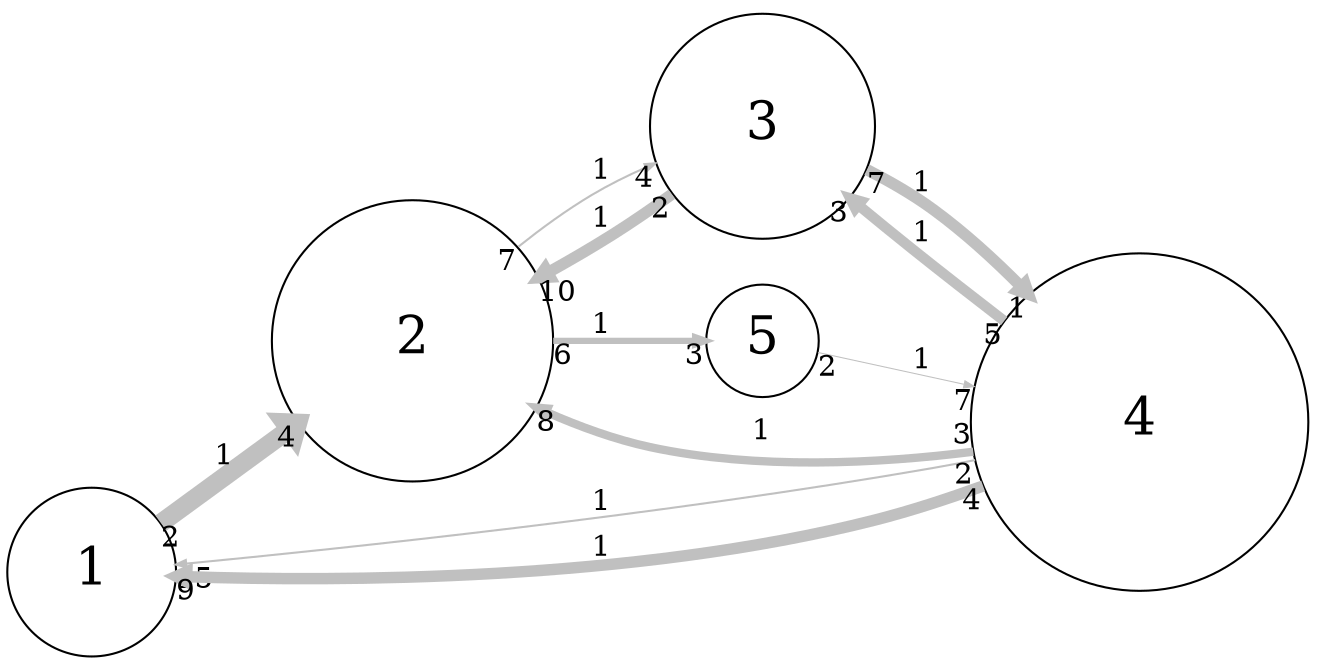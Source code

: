 digraph "" {
	graph [bb="0,0,614.25,307.51",
		overlap=false,
		rankdir=LR,
		ratio=0.5,
		scale=1,
		splines=spline
	];
	node [fontsize=25,
		label="\N",
		shape=circle
	];
	edge [arrowsize=0.5,
		splines=true
	];
	0	[height=1.125,
		label=1,
		pos="40.25,41.527",
		width=1.125];
	1	[height=1.875,
		label=2,
		pos="191.25,151.53",
		width=1.875];
	0 -> 1	[key=0,
		capacity=1,
		color=grey,
		from_pd=1,
		head_lp="139.68,119.95",
		headlabel=4,
		label=1,
		lp="102.25,94.777",
		penwidth=9.0,
		pos="e,136.3,111.7 73.581,65.395 89.107,76.857 108.28,91.009 126.56,104.51",
		pt=3,
		tail_lp="70.206,57.145",
		taillabel=2,
		to_pd=3];
	2	[height=1.5,
		label=3,
		pos="355.25,252.53",
		width=1.5];
	1 -> 2	[key=0,
		capacity=1,
		color=grey,
		from_pd=6,
		head_lp="300.21,243.9",
		headlabel=4,
		label=1,
		lp="280.25,233.78",
		penwidth=1.0,
		pos="e,303.59,235.65 241.23,197.21 252.43,206.32 264.66,215.3 276.88,222.53 283.5,226.44 290.72,230.03 298.01,233.25",
		pt=19,
		tail_lp="237.85,188.96",
		taillabel=7,
		to_pd=3];
	4	[height=0.75,
		label=5,
		pos="355.25,151.53",
		width=0.75];
	1 -> 4	[key=0,
		capacity=1,
		color=grey,
		from_pd=5,
		head_lp="324.59,143.28",
		headlabel=3,
		label=1,
		lp="280.25,159.78",
		penwidth=3.0,
		pos="e,327.97,151.53 259.08,151.53 279.52,151.53 301.21,151.53 318.71,151.53",
		pt=15,
		tail_lp="262.45,143.28",
		taillabel=6,
		to_pd=2];
	2 -> 1	[key=0,
		capacity=1,
		color=grey,
		from_pd=1,
		head_lp="258.08,191.11",
		headlabel=10,
		label=1,
		lp="280.25,209.78",
		penwidth=5.5,
		pos="e,251.33,182.86 311.47,220.74 302.41,214.35 292.8,207.82 283.62,202.03 276.4,197.47 268.75,192.88 261.06,188.43",
		pt=10,
		tail_lp="314.84,228.99",
		taillabel=2,
		to_pd=9];
	3	[height=2.25,
		label=4,
		pos="533.25,111.53",
		width=2.25];
	2 -> 3	[key=0,
		capacity=1,
		color=grey,
		from_pd=6,
		head_lp="477.64,182.04",
		headlabel=1,
		label=1,
		lp="431.25,226.78",
		penwidth=5.5,
		pos="e,481.01,173.79 405.94,232.54 415.83,227.62 425.86,221.9 434.62,215.53 448.09,205.73 461.23,193.9 473.27,181.78",
		pt=10,
		tail_lp="409.31,240.79",
		taillabel=7,
		to_pd=0];
	4 -> 3	[key=0,
		capacity=1,
		color=grey,
		from_pd=1,
		head_lp="450.63,121.06",
		headlabel=7,
		label=1,
		lp="431.25,142.78",
		penwidth=0.5,
		pos="e,454,129.31 381.84,145.71 399.57,141.68 424.26,136.07 448.51,130.56",
		pt=20,
		tail_lp="385.22,137.46",
		taillabel=2,
		to_pd=6];
	3 -> 0	[key=0,
		capacity=1,
		color=grey,
		from_pd=1,
		head_lp="87.837,36.806",
		headlabel=15,
		label=1,
		lp="280.25,74.777",
		penwidth=1.0,
		pos="e,81.087,45.056 454.06,93.181 447.5,91.864 440.96,90.624 434.62,89.527 309.92,67.924 161.33,52.583 87.559,45.659",
		pt=19,
		tail_lp="450.68,84.931",
		taillabel=2,
		to_pd=14];
	3 -> 0	[key=1,
		capacity=1,
		color=grey,
		from_pd=3,
		head_lp="84.376,47.4",
		headlabel=9,
		label=1,
		lp="280.25,52.777",
		penwidth=5.5,
		pos="e,81.001,39.15 457.88,81.05 442.02,75.304 425.22,69.773 409.25,65.527 298.98,36.213 163.89,36.082 91.986,38.708",
		pt=10,
		tail_lp="454.51,72.8",
		taillabel=4,
		to_pd=8];
	3 -> 1	[key=0,
		capacity=1,
		color=grey,
		from_pd=2,
		head_lp="246.79,125.98",
		headlabel=8,
		label=1,
		lp="355.25,106.78",
		penwidth=4.0,
		pos="e,250.17,117.73 453.28,96.556 408.22,90.663 350.98,87.675 301.25,99.027 287.46,102.17 273.39,107.3 260.13,113.14",
		pt=13,
		tail_lp="449.9,104.81",
		taillabel=3,
		to_pd=7];
	3 -> 2	[key=0,
		capacity=1,
		color=grey,
		from_pd=4,
		head_lp="394.53,210.82",
		headlabel=3,
		label=1,
		lp="431.25,202.78",
		penwidth=5.0,
		pos="e,397.9,219.07 469.32,161.85 455.65,172.78 441.28,184.29 427.88,195.03 420.9,200.62 413.54,206.52 406.31,212.32",
		pt=11,
		tail_lp="472.69,165.97",
		taillabel=5,
		to_pd=2];
}
